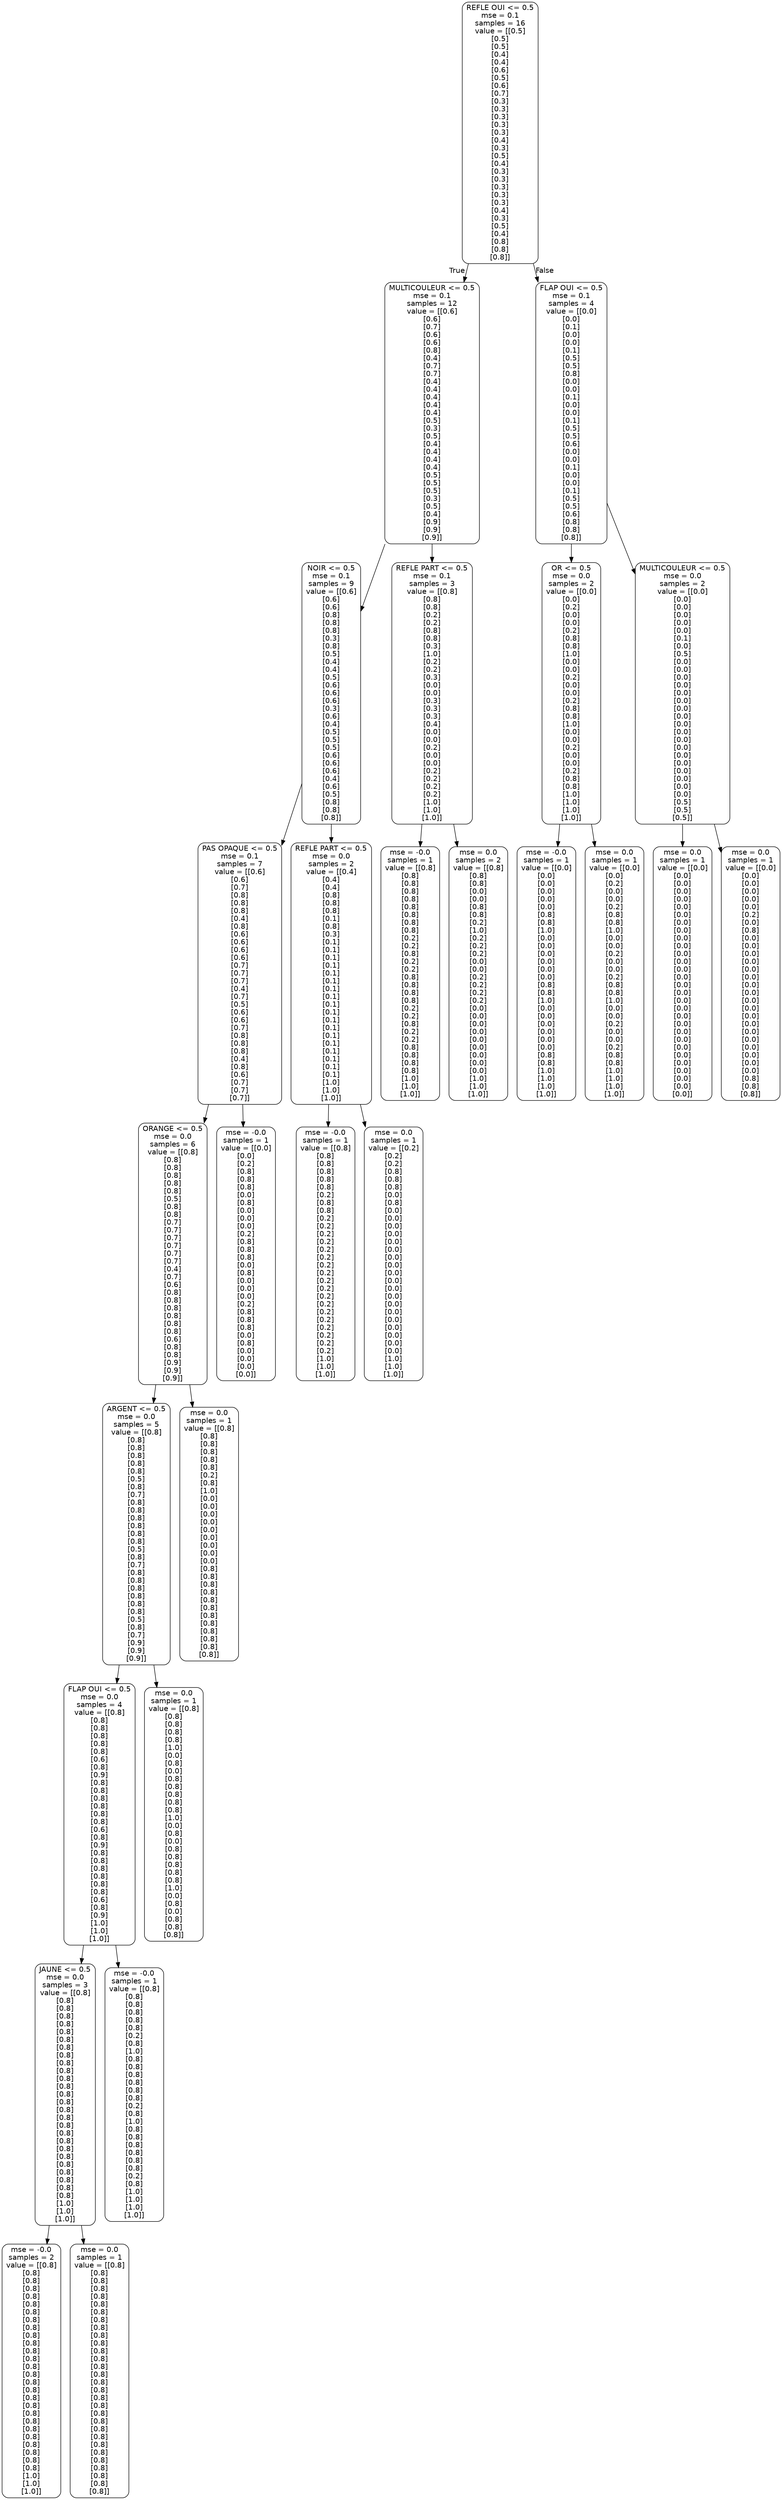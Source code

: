 digraph Tree {
node [shape=box, style="rounded", color="black", fontname=helvetica] ;
edge [fontname=helvetica] ;
0 [label="REFLE OUI <= 0.5\nmse = 0.1\nsamples = 16\nvalue = [[0.5]\n[0.5]\n[0.5]\n[0.4]\n[0.4]\n[0.6]\n[0.5]\n[0.6]\n[0.7]\n[0.3]\n[0.3]\n[0.3]\n[0.3]\n[0.3]\n[0.4]\n[0.3]\n[0.5]\n[0.4]\n[0.3]\n[0.3]\n[0.3]\n[0.3]\n[0.3]\n[0.4]\n[0.3]\n[0.5]\n[0.4]\n[0.8]\n[0.8]\n[0.8]]"] ;
1 [label="MULTICOULEUR <= 0.5\nmse = 0.1\nsamples = 12\nvalue = [[0.6]\n[0.6]\n[0.7]\n[0.6]\n[0.6]\n[0.8]\n[0.4]\n[0.7]\n[0.7]\n[0.4]\n[0.4]\n[0.4]\n[0.4]\n[0.4]\n[0.5]\n[0.3]\n[0.5]\n[0.4]\n[0.4]\n[0.4]\n[0.4]\n[0.5]\n[0.5]\n[0.5]\n[0.3]\n[0.5]\n[0.4]\n[0.9]\n[0.9]\n[0.9]]"] ;
0 -> 1 [labeldistance=2.5, labelangle=45, headlabel="True"] ;
2 [label="NOIR <= 0.5\nmse = 0.1\nsamples = 9\nvalue = [[0.6]\n[0.6]\n[0.6]\n[0.8]\n[0.8]\n[0.8]\n[0.3]\n[0.8]\n[0.5]\n[0.4]\n[0.4]\n[0.5]\n[0.6]\n[0.6]\n[0.6]\n[0.3]\n[0.6]\n[0.4]\n[0.5]\n[0.5]\n[0.5]\n[0.6]\n[0.6]\n[0.6]\n[0.4]\n[0.6]\n[0.5]\n[0.8]\n[0.8]\n[0.8]]"] ;
1 -> 2 ;
3 [label="PAS OPAQUE <= 0.5\nmse = 0.1\nsamples = 7\nvalue = [[0.6]\n[0.6]\n[0.7]\n[0.8]\n[0.8]\n[0.8]\n[0.4]\n[0.8]\n[0.6]\n[0.6]\n[0.6]\n[0.6]\n[0.7]\n[0.7]\n[0.7]\n[0.4]\n[0.7]\n[0.5]\n[0.6]\n[0.6]\n[0.7]\n[0.8]\n[0.8]\n[0.8]\n[0.4]\n[0.8]\n[0.6]\n[0.7]\n[0.7]\n[0.7]]"] ;
2 -> 3 ;
4 [label="ORANGE <= 0.5\nmse = 0.0\nsamples = 6\nvalue = [[0.8]\n[0.8]\n[0.8]\n[0.8]\n[0.8]\n[0.8]\n[0.5]\n[0.8]\n[0.8]\n[0.7]\n[0.7]\n[0.7]\n[0.7]\n[0.7]\n[0.7]\n[0.4]\n[0.7]\n[0.6]\n[0.8]\n[0.8]\n[0.8]\n[0.8]\n[0.8]\n[0.8]\n[0.6]\n[0.8]\n[0.8]\n[0.9]\n[0.9]\n[0.9]]"] ;
3 -> 4 ;
5 [label="ARGENT <= 0.5\nmse = 0.0\nsamples = 5\nvalue = [[0.8]\n[0.8]\n[0.8]\n[0.8]\n[0.8]\n[0.8]\n[0.5]\n[0.8]\n[0.7]\n[0.8]\n[0.8]\n[0.8]\n[0.8]\n[0.8]\n[0.8]\n[0.5]\n[0.8]\n[0.7]\n[0.8]\n[0.8]\n[0.8]\n[0.8]\n[0.8]\n[0.8]\n[0.5]\n[0.8]\n[0.7]\n[0.9]\n[0.9]\n[0.9]]"] ;
4 -> 5 ;
6 [label="FLAP OUI <= 0.5\nmse = 0.0\nsamples = 4\nvalue = [[0.8]\n[0.8]\n[0.8]\n[0.8]\n[0.8]\n[0.8]\n[0.6]\n[0.8]\n[0.9]\n[0.8]\n[0.8]\n[0.8]\n[0.8]\n[0.8]\n[0.8]\n[0.6]\n[0.8]\n[0.9]\n[0.8]\n[0.8]\n[0.8]\n[0.8]\n[0.8]\n[0.8]\n[0.6]\n[0.8]\n[0.9]\n[1.0]\n[1.0]\n[1.0]]"] ;
5 -> 6 ;
7 [label="JAUNE <= 0.5\nmse = 0.0\nsamples = 3\nvalue = [[0.8]\n[0.8]\n[0.8]\n[0.8]\n[0.8]\n[0.8]\n[0.8]\n[0.8]\n[0.8]\n[0.8]\n[0.8]\n[0.8]\n[0.8]\n[0.8]\n[0.8]\n[0.8]\n[0.8]\n[0.8]\n[0.8]\n[0.8]\n[0.8]\n[0.8]\n[0.8]\n[0.8]\n[0.8]\n[0.8]\n[0.8]\n[1.0]\n[1.0]\n[1.0]]"] ;
6 -> 7 ;
8 [label="mse = -0.0\nsamples = 2\nvalue = [[0.8]\n[0.8]\n[0.8]\n[0.8]\n[0.8]\n[0.8]\n[0.8]\n[0.8]\n[0.8]\n[0.8]\n[0.8]\n[0.8]\n[0.8]\n[0.8]\n[0.8]\n[0.8]\n[0.8]\n[0.8]\n[0.8]\n[0.8]\n[0.8]\n[0.8]\n[0.8]\n[0.8]\n[0.8]\n[0.8]\n[0.8]\n[1.0]\n[1.0]\n[1.0]]"] ;
7 -> 8 ;
9 [label="mse = 0.0\nsamples = 1\nvalue = [[0.8]\n[0.8]\n[0.8]\n[0.8]\n[0.8]\n[0.8]\n[0.8]\n[0.8]\n[0.8]\n[0.8]\n[0.8]\n[0.8]\n[0.8]\n[0.8]\n[0.8]\n[0.8]\n[0.8]\n[0.8]\n[0.8]\n[0.8]\n[0.8]\n[0.8]\n[0.8]\n[0.8]\n[0.8]\n[0.8]\n[0.8]\n[0.8]\n[0.8]\n[0.8]]"] ;
7 -> 9 ;
10 [label="mse = -0.0\nsamples = 1\nvalue = [[0.8]\n[0.8]\n[0.8]\n[0.8]\n[0.8]\n[0.8]\n[0.2]\n[0.8]\n[1.0]\n[0.8]\n[0.8]\n[0.8]\n[0.8]\n[0.8]\n[0.8]\n[0.2]\n[0.8]\n[1.0]\n[0.8]\n[0.8]\n[0.8]\n[0.8]\n[0.8]\n[0.8]\n[0.2]\n[0.8]\n[1.0]\n[1.0]\n[1.0]\n[1.0]]"] ;
6 -> 10 ;
11 [label="mse = 0.0\nsamples = 1\nvalue = [[0.8]\n[0.8]\n[0.8]\n[0.8]\n[0.8]\n[1.0]\n[0.0]\n[0.8]\n[0.0]\n[0.8]\n[0.8]\n[0.8]\n[0.8]\n[0.8]\n[1.0]\n[0.0]\n[0.8]\n[0.0]\n[0.8]\n[0.8]\n[0.8]\n[0.8]\n[0.8]\n[1.0]\n[0.0]\n[0.8]\n[0.0]\n[0.8]\n[0.8]\n[0.8]]"] ;
5 -> 11 ;
12 [label="mse = 0.0\nsamples = 1\nvalue = [[0.8]\n[0.8]\n[0.8]\n[0.8]\n[0.8]\n[0.8]\n[0.2]\n[0.8]\n[1.0]\n[0.0]\n[0.0]\n[0.0]\n[0.0]\n[0.0]\n[0.0]\n[0.0]\n[0.0]\n[0.0]\n[0.8]\n[0.8]\n[0.8]\n[0.8]\n[0.8]\n[0.8]\n[0.8]\n[0.8]\n[0.8]\n[0.8]\n[0.8]\n[0.8]]"] ;
4 -> 12 ;
13 [label="mse = -0.0\nsamples = 1\nvalue = [[0.0]\n[0.0]\n[0.2]\n[0.8]\n[0.8]\n[0.8]\n[0.0]\n[0.8]\n[0.0]\n[0.0]\n[0.0]\n[0.2]\n[0.8]\n[0.8]\n[0.8]\n[0.0]\n[0.8]\n[0.0]\n[0.0]\n[0.0]\n[0.2]\n[0.8]\n[0.8]\n[0.8]\n[0.0]\n[0.8]\n[0.0]\n[0.0]\n[0.0]\n[0.0]]"] ;
3 -> 13 ;
14 [label="REFLE PART <= 0.5\nmse = 0.0\nsamples = 2\nvalue = [[0.4]\n[0.4]\n[0.4]\n[0.8]\n[0.8]\n[0.8]\n[0.1]\n[0.8]\n[0.3]\n[0.1]\n[0.1]\n[0.1]\n[0.1]\n[0.1]\n[0.1]\n[0.1]\n[0.1]\n[0.1]\n[0.1]\n[0.1]\n[0.1]\n[0.1]\n[0.1]\n[0.1]\n[0.1]\n[0.1]\n[0.1]\n[1.0]\n[1.0]\n[1.0]]"] ;
2 -> 14 ;
15 [label="mse = -0.0\nsamples = 1\nvalue = [[0.8]\n[0.8]\n[0.8]\n[0.8]\n[0.8]\n[0.8]\n[0.2]\n[0.8]\n[0.8]\n[0.2]\n[0.2]\n[0.2]\n[0.2]\n[0.2]\n[0.2]\n[0.2]\n[0.2]\n[0.2]\n[0.2]\n[0.2]\n[0.2]\n[0.2]\n[0.2]\n[0.2]\n[0.2]\n[0.2]\n[0.2]\n[1.0]\n[1.0]\n[1.0]]"] ;
14 -> 15 ;
16 [label="mse = 0.0\nsamples = 1\nvalue = [[0.2]\n[0.2]\n[0.2]\n[0.8]\n[0.8]\n[0.8]\n[0.0]\n[0.8]\n[0.0]\n[0.0]\n[0.0]\n[0.0]\n[0.0]\n[0.0]\n[0.0]\n[0.0]\n[0.0]\n[0.0]\n[0.0]\n[0.0]\n[0.0]\n[0.0]\n[0.0]\n[0.0]\n[0.0]\n[0.0]\n[0.0]\n[1.0]\n[1.0]\n[1.0]]"] ;
14 -> 16 ;
17 [label="REFLE PART <= 0.5\nmse = 0.1\nsamples = 3\nvalue = [[0.8]\n[0.8]\n[0.8]\n[0.2]\n[0.2]\n[0.8]\n[0.8]\n[0.3]\n[1.0]\n[0.2]\n[0.2]\n[0.3]\n[0.0]\n[0.0]\n[0.3]\n[0.3]\n[0.3]\n[0.4]\n[0.0]\n[0.0]\n[0.2]\n[0.0]\n[0.0]\n[0.2]\n[0.2]\n[0.2]\n[0.2]\n[1.0]\n[1.0]\n[1.0]]"] ;
1 -> 17 ;
18 [label="mse = -0.0\nsamples = 1\nvalue = [[0.8]\n[0.8]\n[0.8]\n[0.8]\n[0.8]\n[0.8]\n[0.8]\n[0.8]\n[0.8]\n[0.2]\n[0.2]\n[0.8]\n[0.2]\n[0.2]\n[0.8]\n[0.8]\n[0.8]\n[0.8]\n[0.2]\n[0.2]\n[0.8]\n[0.2]\n[0.2]\n[0.8]\n[0.8]\n[0.8]\n[0.8]\n[1.0]\n[1.0]\n[1.0]]"] ;
17 -> 18 ;
19 [label="mse = 0.0\nsamples = 2\nvalue = [[0.8]\n[0.8]\n[0.8]\n[0.0]\n[0.0]\n[0.8]\n[0.8]\n[0.2]\n[1.0]\n[0.2]\n[0.2]\n[0.2]\n[0.0]\n[0.0]\n[0.2]\n[0.2]\n[0.2]\n[0.2]\n[0.0]\n[0.0]\n[0.0]\n[0.0]\n[0.0]\n[0.0]\n[0.0]\n[0.0]\n[0.0]\n[1.0]\n[1.0]\n[1.0]]"] ;
17 -> 19 ;
20 [label="FLAP OUI <= 0.5\nmse = 0.1\nsamples = 4\nvalue = [[0.0]\n[0.0]\n[0.1]\n[0.0]\n[0.0]\n[0.1]\n[0.5]\n[0.5]\n[0.8]\n[0.0]\n[0.0]\n[0.1]\n[0.0]\n[0.0]\n[0.1]\n[0.5]\n[0.5]\n[0.6]\n[0.0]\n[0.0]\n[0.1]\n[0.0]\n[0.0]\n[0.1]\n[0.5]\n[0.5]\n[0.6]\n[0.8]\n[0.8]\n[0.8]]"] ;
0 -> 20 [labeldistance=2.5, labelangle=-45, headlabel="False"] ;
21 [label="OR <= 0.5\nmse = 0.0\nsamples = 2\nvalue = [[0.0]\n[0.0]\n[0.2]\n[0.0]\n[0.0]\n[0.2]\n[0.8]\n[0.8]\n[1.0]\n[0.0]\n[0.0]\n[0.2]\n[0.0]\n[0.0]\n[0.2]\n[0.8]\n[0.8]\n[1.0]\n[0.0]\n[0.0]\n[0.2]\n[0.0]\n[0.0]\n[0.2]\n[0.8]\n[0.8]\n[1.0]\n[1.0]\n[1.0]\n[1.0]]"] ;
20 -> 21 ;
22 [label="mse = -0.0\nsamples = 1\nvalue = [[0.0]\n[0.0]\n[0.0]\n[0.0]\n[0.0]\n[0.0]\n[0.8]\n[0.8]\n[1.0]\n[0.0]\n[0.0]\n[0.0]\n[0.0]\n[0.0]\n[0.0]\n[0.8]\n[0.8]\n[1.0]\n[0.0]\n[0.0]\n[0.0]\n[0.0]\n[0.0]\n[0.0]\n[0.8]\n[0.8]\n[1.0]\n[1.0]\n[1.0]\n[1.0]]"] ;
21 -> 22 ;
23 [label="mse = 0.0\nsamples = 1\nvalue = [[0.0]\n[0.0]\n[0.2]\n[0.0]\n[0.0]\n[0.2]\n[0.8]\n[0.8]\n[1.0]\n[0.0]\n[0.0]\n[0.2]\n[0.0]\n[0.0]\n[0.2]\n[0.8]\n[0.8]\n[1.0]\n[0.0]\n[0.0]\n[0.2]\n[0.0]\n[0.0]\n[0.2]\n[0.8]\n[0.8]\n[1.0]\n[1.0]\n[1.0]\n[1.0]]"] ;
21 -> 23 ;
24 [label="MULTICOULEUR <= 0.5\nmse = 0.0\nsamples = 2\nvalue = [[0.0]\n[0.0]\n[0.0]\n[0.0]\n[0.0]\n[0.0]\n[0.1]\n[0.0]\n[0.5]\n[0.0]\n[0.0]\n[0.0]\n[0.0]\n[0.0]\n[0.0]\n[0.0]\n[0.0]\n[0.0]\n[0.0]\n[0.0]\n[0.0]\n[0.0]\n[0.0]\n[0.0]\n[0.0]\n[0.0]\n[0.0]\n[0.5]\n[0.5]\n[0.5]]"] ;
20 -> 24 ;
25 [label="mse = 0.0\nsamples = 1\nvalue = [[0.0]\n[0.0]\n[0.0]\n[0.0]\n[0.0]\n[0.0]\n[0.0]\n[0.0]\n[0.0]\n[0.0]\n[0.0]\n[0.0]\n[0.0]\n[0.0]\n[0.0]\n[0.0]\n[0.0]\n[0.0]\n[0.0]\n[0.0]\n[0.0]\n[0.0]\n[0.0]\n[0.0]\n[0.0]\n[0.0]\n[0.0]\n[0.0]\n[0.0]\n[0.0]]"] ;
24 -> 25 ;
26 [label="mse = 0.0\nsamples = 1\nvalue = [[0.0]\n[0.0]\n[0.0]\n[0.0]\n[0.0]\n[0.0]\n[0.2]\n[0.0]\n[0.8]\n[0.0]\n[0.0]\n[0.0]\n[0.0]\n[0.0]\n[0.0]\n[0.0]\n[0.0]\n[0.0]\n[0.0]\n[0.0]\n[0.0]\n[0.0]\n[0.0]\n[0.0]\n[0.0]\n[0.0]\n[0.0]\n[0.8]\n[0.8]\n[0.8]]"] ;
24 -> 26 ;
}